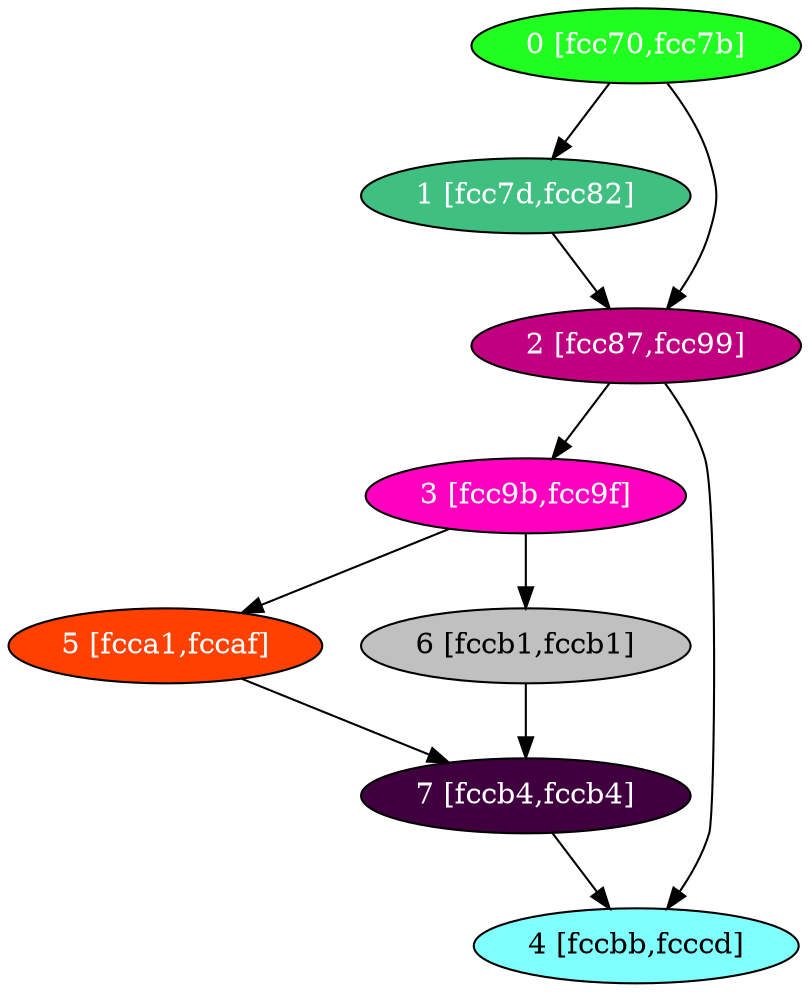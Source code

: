 diGraph libnss3{
	libnss3_0  [style=filled fillcolor="#20FF20" fontcolor="#ffffff" shape=oval label="0 [fcc70,fcc7b]"]
	libnss3_1  [style=filled fillcolor="#40C080" fontcolor="#ffffff" shape=oval label="1 [fcc7d,fcc82]"]
	libnss3_2  [style=filled fillcolor="#C00080" fontcolor="#ffffff" shape=oval label="2 [fcc87,fcc99]"]
	libnss3_3  [style=filled fillcolor="#FF00C0" fontcolor="#ffffff" shape=oval label="3 [fcc9b,fcc9f]"]
	libnss3_4  [style=filled fillcolor="#80FFFF" fontcolor="#000000" shape=oval label="4 [fccbb,fcccd]"]
	libnss3_5  [style=filled fillcolor="#FF4000" fontcolor="#ffffff" shape=oval label="5 [fcca1,fccaf]"]
	libnss3_6  [style=filled fillcolor="#C0C0C0" fontcolor="#000000" shape=oval label="6 [fccb1,fccb1]"]
	libnss3_7  [style=filled fillcolor="#400040" fontcolor="#ffffff" shape=oval label="7 [fccb4,fccb4]"]

	libnss3_0 -> libnss3_1
	libnss3_0 -> libnss3_2
	libnss3_1 -> libnss3_2
	libnss3_2 -> libnss3_3
	libnss3_2 -> libnss3_4
	libnss3_3 -> libnss3_5
	libnss3_3 -> libnss3_6
	libnss3_5 -> libnss3_7
	libnss3_6 -> libnss3_7
	libnss3_7 -> libnss3_4
}